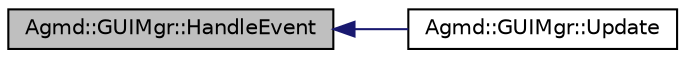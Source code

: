 digraph "Agmd::GUIMgr::HandleEvent"
{
  edge [fontname="Helvetica",fontsize="10",labelfontname="Helvetica",labelfontsize="10"];
  node [fontname="Helvetica",fontsize="10",shape=record];
  rankdir="LR";
  Node1 [label="Agmd::GUIMgr::HandleEvent",height=0.2,width=0.4,color="black", fillcolor="grey75", style="filled" fontcolor="black"];
  Node1 -> Node2 [dir="back",color="midnightblue",fontsize="10",style="solid",fontname="Helvetica"];
  Node2 [label="Agmd::GUIMgr::Update",height=0.2,width=0.4,color="black", fillcolor="white", style="filled",URL="$class_agmd_1_1_g_u_i_mgr.html#a7155d8cdeb88dd8019143ab6480a3c9e"];
}
